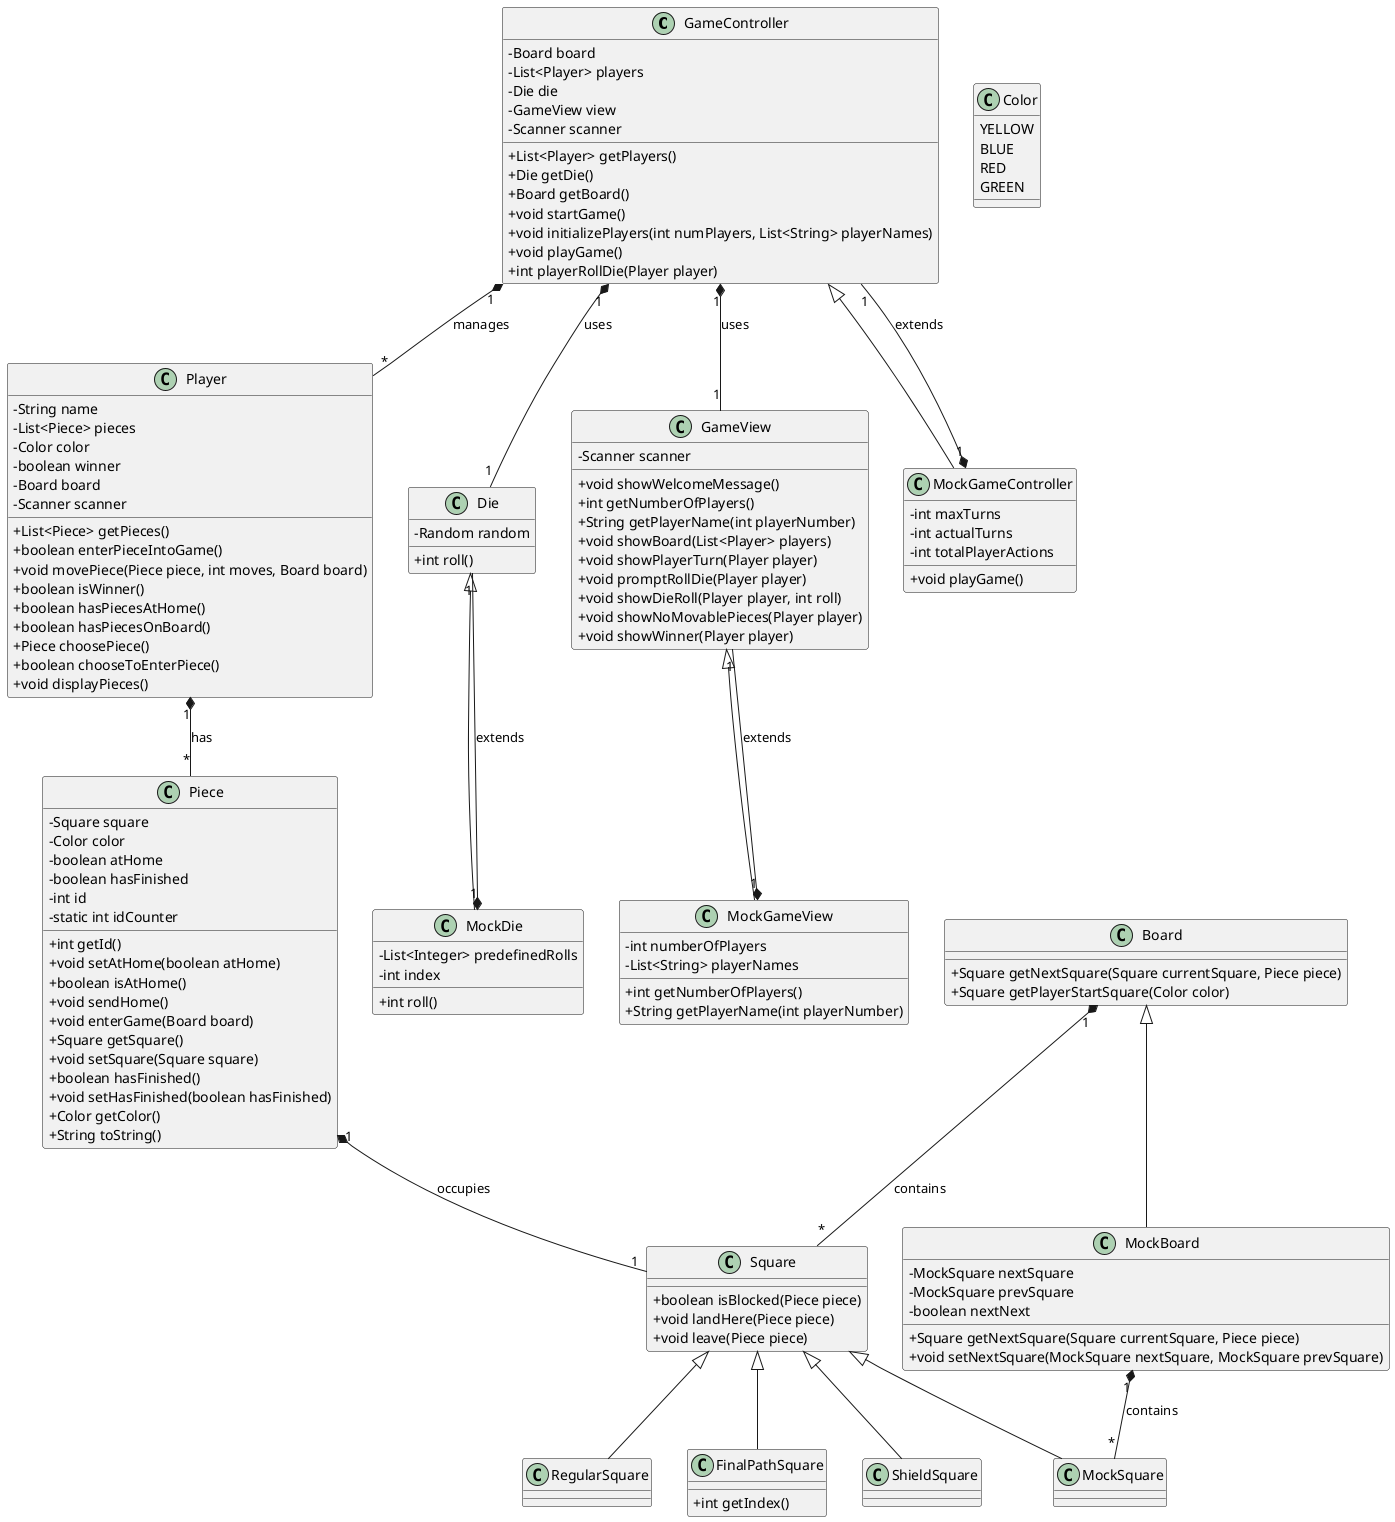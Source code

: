 @startuml
skinparam classAttributeIconSize 0

class GameController {
  -Board board
  -List<Player> players
  -Die die
  -GameView view
  -Scanner scanner
  +List<Player> getPlayers()
  +Die getDie()
  +Board getBoard()
  +void startGame()
  +void initializePlayers(int numPlayers, List<String> playerNames)
  +void playGame()
  +int playerRollDie(Player player)
}

class Board {
  +Square getNextSquare(Square currentSquare, Piece piece)
  +Square getPlayerStartSquare(Color color)
}

class Piece {
  -Square square
  -Color color
  -boolean atHome
  -boolean hasFinished
  -int id
  -static int idCounter
  +int getId()
  +void setAtHome(boolean atHome)
  +boolean isAtHome()
  +void sendHome()
  +void enterGame(Board board)
  +Square getSquare()
  +void setSquare(Square square)
  +boolean hasFinished()
  +void setHasFinished(boolean hasFinished)
  +Color getColor()
  +String toString()
}

class Player {
  -String name
  -List<Piece> pieces
  -Color color
  -boolean winner
  -Board board
  -Scanner scanner
  +List<Piece> getPieces()
  +boolean enterPieceIntoGame()
  +void movePiece(Piece piece, int moves, Board board)
  +boolean isWinner()
  +boolean hasPiecesAtHome()
  +boolean hasPiecesOnBoard()
  +Piece choosePiece()
  +boolean chooseToEnterPiece()
  +void displayPieces()
}

class Square {
  +boolean isBlocked(Piece piece)
  +void landHere(Piece piece)
  +void leave(Piece piece)
}

class RegularSquare extends Square {
}

class FinalPathSquare extends Square {
  +int getIndex()
}

class ShieldSquare extends Square {
}

class Color {
  YELLOW
  BLUE
  RED
  GREEN
}

class Die {
  -Random random
  +int roll()
}

class GameView {
  -Scanner scanner
  +void showWelcomeMessage()
  +int getNumberOfPlayers()
  +String getPlayerName(int playerNumber)
  +void showBoard(List<Player> players)
  +void showPlayerTurn(Player player)
  +void promptRollDie(Player player)
  +void showDieRoll(Player player, int roll)
  +void showNoMovablePieces(Player player)
  +void showWinner(Player player)
}

class MockGameController extends GameController {
  -int maxTurns
  -int actualTurns
  -int totalPlayerActions
  +void playGame()
}

class MockDie extends Die {
  -List<Integer> predefinedRolls
  -int index
  +int roll()
}

class MockGameView extends GameView {
  -int numberOfPlayers
  -List<String> playerNames
  +int getNumberOfPlayers()
  +String getPlayerName(int playerNumber)
}

class MockBoard extends Board {
  -MockSquare nextSquare
  -MockSquare prevSquare
  -boolean nextNext
  +Square getNextSquare(Square currentSquare, Piece piece)
  +void setNextSquare(MockSquare nextSquare, MockSquare prevSquare)
}

class MockSquare extends Square {
}

' Relaciones
Player "1" *-- "*" Piece : has
GameController "1" *-- "*" Player : manages
Board "1" *-- "*" Square : contains
Piece "1" *-- "1" Square : occupies
GameController "1" *-- "1" Die : uses
GameController "1" *-- "1" GameView : uses
MockBoard "1" *-- "*" MockSquare : contains
MockGameController "1" *-- "1" GameController : extends
MockDie "1" *-- "1" Die : extends
MockGameView "1" *-- "1" GameView : extends

@enduml

